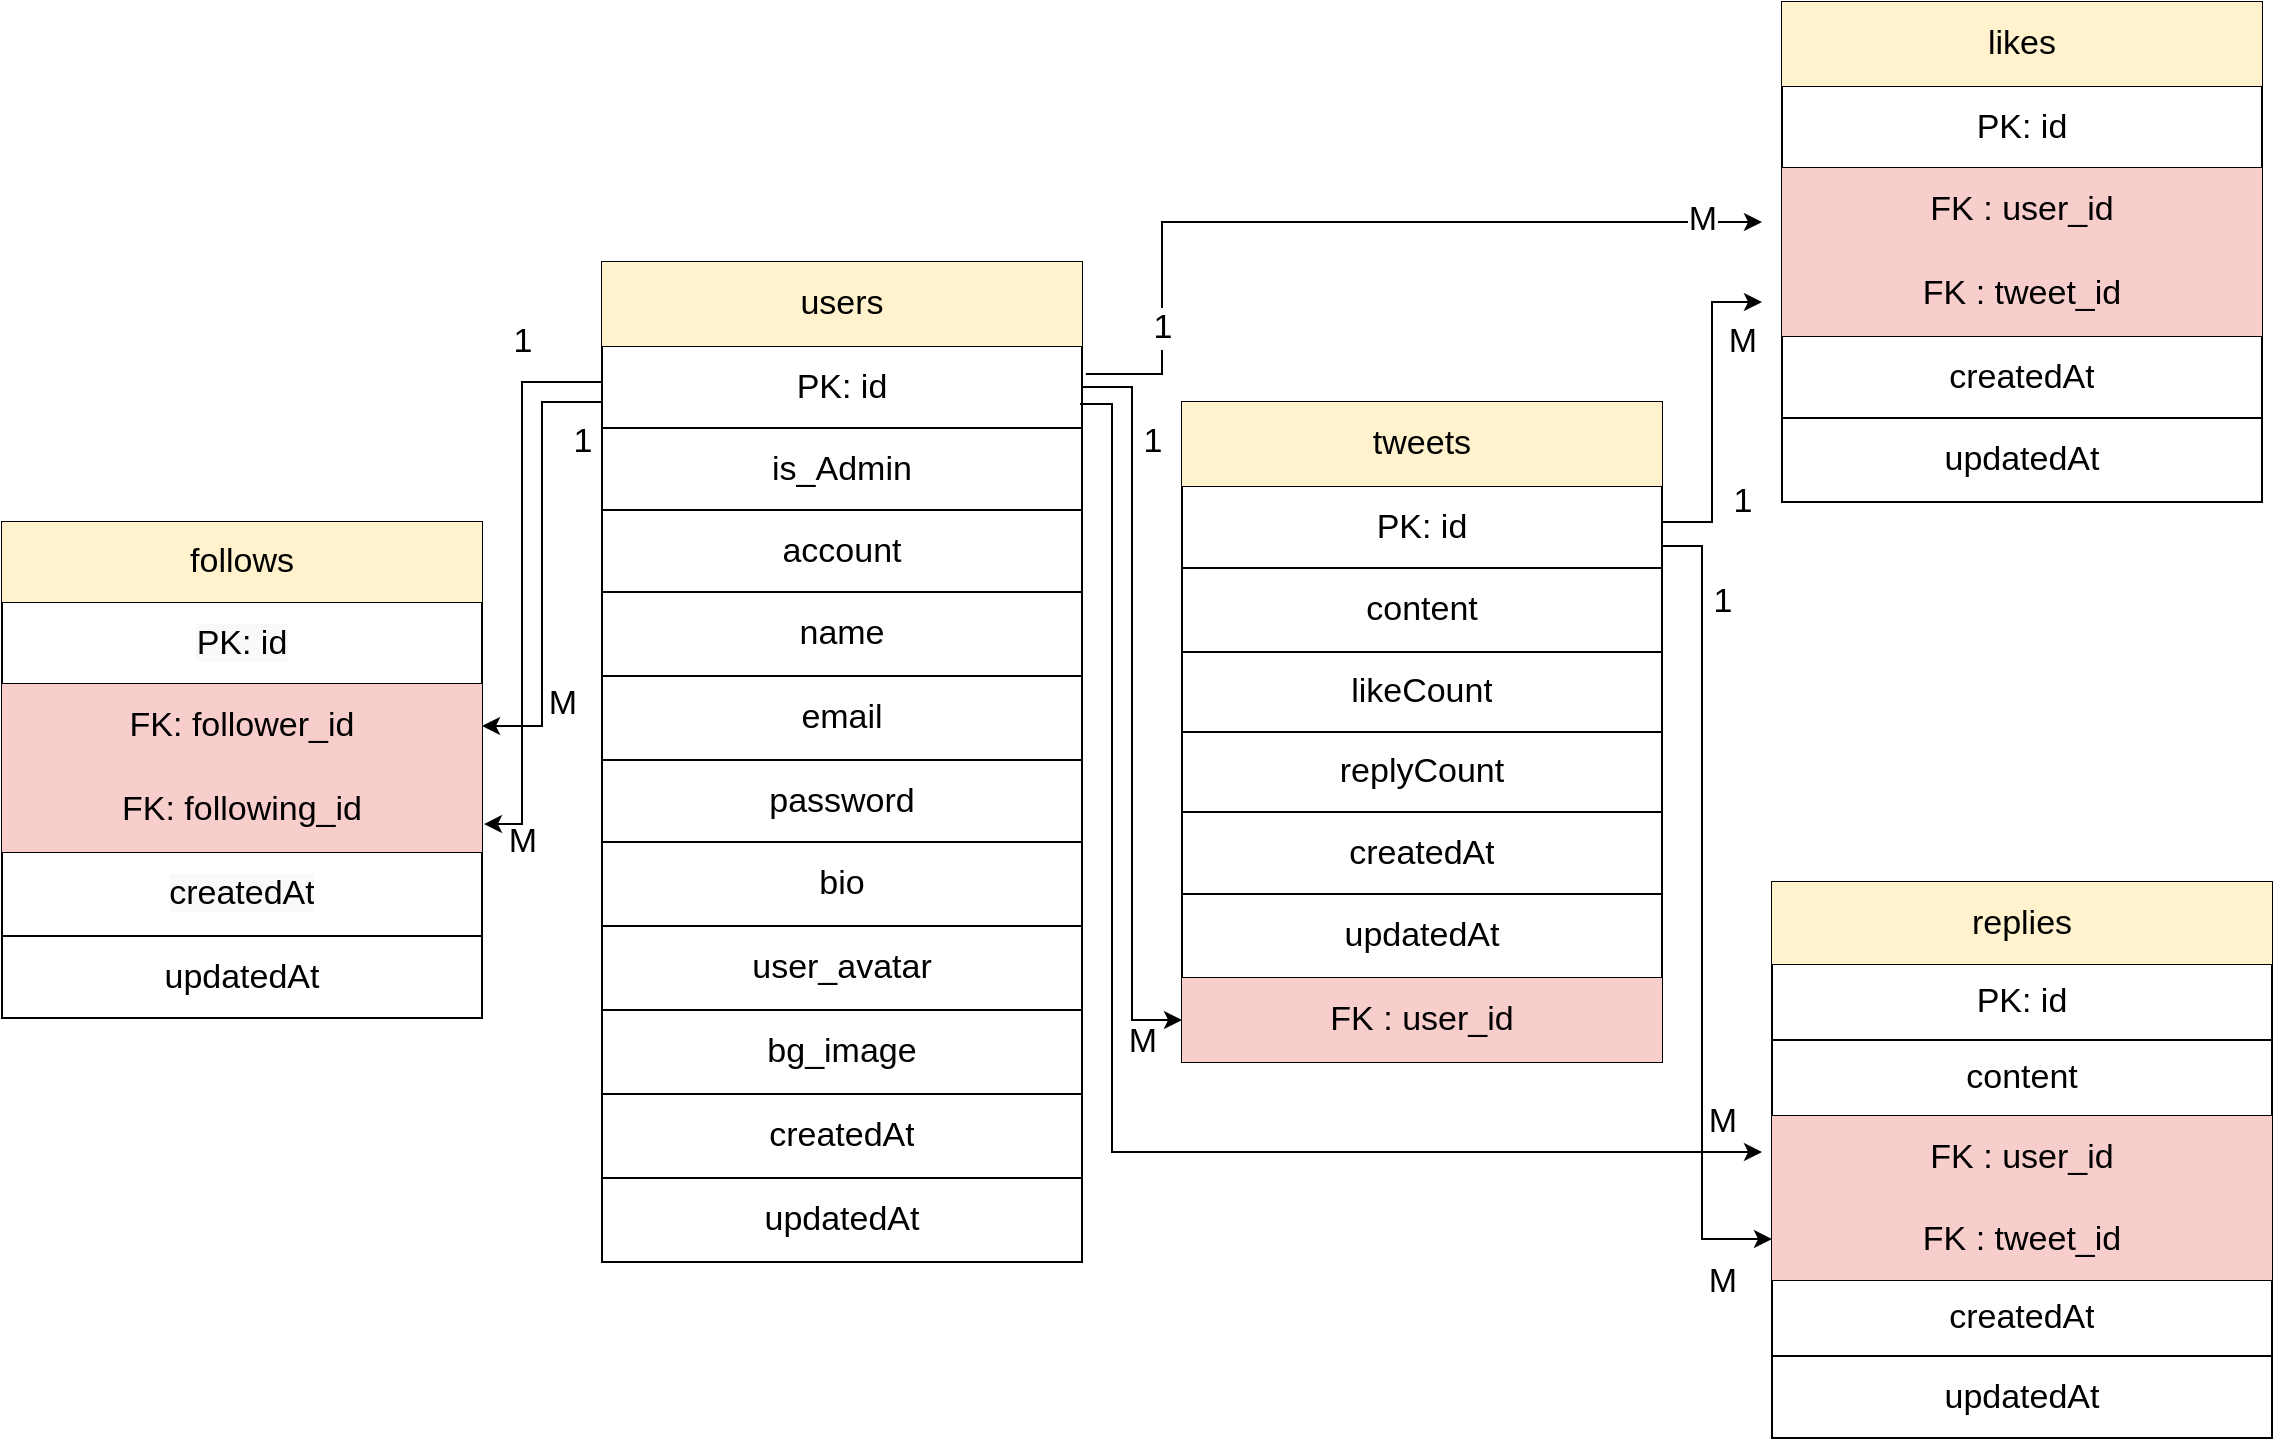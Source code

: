 <mxfile version="14.8.0" type="github">
  <diagram id="bXb1NenM_AdI7LzZEwRG" name="Page-1">
    <mxGraphModel dx="1316" dy="1041" grid="1" gridSize="10" guides="1" tooltips="1" connect="1" arrows="1" fold="1" page="1" pageScale="1" pageWidth="1169" pageHeight="827" math="0" shadow="0">
      <root>
        <mxCell id="0" />
        <mxCell id="1" parent="0" />
        <mxCell id="aOV9hmeAfIXfkGsddctS-69" value="" style="shape=table;startSize=0;container=1;collapsible=0;childLayout=tableLayout;fontSize=17;" vertex="1" parent="1">
          <mxGeometry x="10" y="310" width="240" height="248" as="geometry" />
        </mxCell>
        <mxCell id="aOV9hmeAfIXfkGsddctS-70" value="" style="shape=partialRectangle;collapsible=0;dropTarget=0;pointerEvents=0;fillColor=none;top=0;left=0;bottom=0;right=0;points=[[0,0.5],[1,0.5]];portConstraint=eastwest;fontSize=17;" vertex="1" parent="aOV9hmeAfIXfkGsddctS-69">
          <mxGeometry width="240" height="40" as="geometry" />
        </mxCell>
        <mxCell id="aOV9hmeAfIXfkGsddctS-71" value="follows" style="shape=partialRectangle;html=1;whiteSpace=wrap;connectable=0;overflow=hidden;fillColor=#fff2cc;top=0;left=0;bottom=0;right=0;strokeColor=#d6b656;fontSize=17;" vertex="1" parent="aOV9hmeAfIXfkGsddctS-70">
          <mxGeometry width="240" height="40" as="geometry" />
        </mxCell>
        <mxCell id="aOV9hmeAfIXfkGsddctS-72" value="" style="shape=partialRectangle;collapsible=0;dropTarget=0;pointerEvents=0;fillColor=none;top=0;left=0;bottom=0;right=0;points=[[0,0.5],[1,0.5]];portConstraint=eastwest;fontSize=17;" vertex="1" parent="aOV9hmeAfIXfkGsddctS-69">
          <mxGeometry y="40" width="240" height="41" as="geometry" />
        </mxCell>
        <mxCell id="aOV9hmeAfIXfkGsddctS-73" value="&lt;meta charset=&quot;utf-8&quot;&gt;&lt;span style=&quot;color: rgb(0, 0, 0); font-family: helvetica; font-size: 17px; font-style: normal; font-weight: 400; letter-spacing: normal; text-align: center; text-indent: 0px; text-transform: none; word-spacing: 0px; background-color: rgb(248, 249, 250); display: inline; float: none;&quot;&gt;PK: id&lt;/span&gt;" style="shape=partialRectangle;html=1;whiteSpace=wrap;connectable=0;overflow=hidden;fillColor=none;top=0;left=0;bottom=0;right=0;fontSize=17;" vertex="1" parent="aOV9hmeAfIXfkGsddctS-72">
          <mxGeometry width="240" height="41" as="geometry" />
        </mxCell>
        <mxCell id="aOV9hmeAfIXfkGsddctS-74" value="" style="shape=partialRectangle;collapsible=0;dropTarget=0;pointerEvents=0;fillColor=none;top=0;left=0;bottom=0;right=0;points=[[0,0.5],[1,0.5]];portConstraint=eastwest;fontSize=17;" vertex="1" parent="aOV9hmeAfIXfkGsddctS-69">
          <mxGeometry y="81" width="240" height="42" as="geometry" />
        </mxCell>
        <mxCell id="aOV9hmeAfIXfkGsddctS-75" value="FK: follower_id" style="shape=partialRectangle;html=1;whiteSpace=wrap;connectable=0;overflow=hidden;fillColor=#f8cecc;top=0;left=0;bottom=0;right=0;fontSize=17;strokeColor=#b85450;" vertex="1" parent="aOV9hmeAfIXfkGsddctS-74">
          <mxGeometry width="240" height="42" as="geometry" />
        </mxCell>
        <mxCell id="aOV9hmeAfIXfkGsddctS-146" style="shape=partialRectangle;collapsible=0;dropTarget=0;pointerEvents=0;fillColor=none;top=0;left=0;bottom=0;right=0;points=[[0,0.5],[1,0.5]];portConstraint=eastwest;fontSize=17;" vertex="1" parent="aOV9hmeAfIXfkGsddctS-69">
          <mxGeometry y="123" width="240" height="42" as="geometry" />
        </mxCell>
        <mxCell id="aOV9hmeAfIXfkGsddctS-147" value="FK: following_id" style="shape=partialRectangle;html=1;whiteSpace=wrap;connectable=0;overflow=hidden;fillColor=#f8cecc;top=0;left=0;bottom=0;right=0;fontSize=17;strokeColor=#b85450;" vertex="1" parent="aOV9hmeAfIXfkGsddctS-146">
          <mxGeometry width="240" height="42" as="geometry" />
        </mxCell>
        <mxCell id="aOV9hmeAfIXfkGsddctS-76" value="" style="shape=partialRectangle;collapsible=0;dropTarget=0;pointerEvents=0;fillColor=none;top=0;left=0;bottom=0;right=0;points=[[0,0.5],[1,0.5]];portConstraint=eastwest;fontSize=17;" vertex="1" parent="aOV9hmeAfIXfkGsddctS-69">
          <mxGeometry y="165" width="240" height="42" as="geometry" />
        </mxCell>
        <mxCell id="aOV9hmeAfIXfkGsddctS-77" value="&lt;meta charset=&quot;utf-8&quot;&gt;&lt;span style=&quot;color: rgb(0, 0, 0); font-family: helvetica; font-size: 17px; font-style: normal; font-weight: 400; letter-spacing: normal; text-align: center; text-indent: 0px; text-transform: none; word-spacing: 0px; background-color: rgb(248, 249, 250); display: inline; float: none;&quot;&gt;createdAt&lt;/span&gt;" style="shape=partialRectangle;html=1;whiteSpace=wrap;connectable=0;overflow=hidden;fillColor=none;top=0;left=0;bottom=0;right=0;fontSize=17;" vertex="1" parent="aOV9hmeAfIXfkGsddctS-76">
          <mxGeometry width="240" height="42" as="geometry" />
        </mxCell>
        <mxCell id="aOV9hmeAfIXfkGsddctS-78" value="" style="shape=partialRectangle;collapsible=0;dropTarget=0;pointerEvents=0;fillColor=none;top=0;left=0;bottom=0;right=0;points=[[0,0.5],[1,0.5]];portConstraint=eastwest;fontSize=17;" vertex="1" parent="aOV9hmeAfIXfkGsddctS-69">
          <mxGeometry y="207" width="240" height="41" as="geometry" />
        </mxCell>
        <mxCell id="aOV9hmeAfIXfkGsddctS-79" value="&lt;span&gt;updatedAt&lt;/span&gt;" style="shape=partialRectangle;html=1;whiteSpace=wrap;connectable=0;overflow=hidden;fillColor=none;top=0;left=0;bottom=0;right=0;fontSize=17;" vertex="1" parent="aOV9hmeAfIXfkGsddctS-78">
          <mxGeometry width="240" height="41" as="geometry" />
        </mxCell>
        <mxCell id="aOV9hmeAfIXfkGsddctS-82" value="" style="shape=table;startSize=0;container=1;collapsible=0;childLayout=tableLayout;fontSize=17;" vertex="1" parent="1">
          <mxGeometry x="310" y="180" width="240" height="500" as="geometry" />
        </mxCell>
        <mxCell id="aOV9hmeAfIXfkGsddctS-83" value="" style="shape=partialRectangle;collapsible=0;dropTarget=0;pointerEvents=0;fillColor=none;top=0;left=0;bottom=0;right=0;points=[[0,0.5],[1,0.5]];portConstraint=eastwest;fontSize=17;" vertex="1" parent="aOV9hmeAfIXfkGsddctS-82">
          <mxGeometry width="240" height="42" as="geometry" />
        </mxCell>
        <mxCell id="aOV9hmeAfIXfkGsddctS-84" value="users" style="shape=partialRectangle;html=1;whiteSpace=wrap;connectable=0;overflow=hidden;fillColor=#fff2cc;top=0;left=0;bottom=0;right=0;strokeColor=#d6b656;fontSize=17;" vertex="1" parent="aOV9hmeAfIXfkGsddctS-83">
          <mxGeometry width="240" height="42" as="geometry" />
        </mxCell>
        <mxCell id="aOV9hmeAfIXfkGsddctS-85" value="" style="shape=partialRectangle;collapsible=0;dropTarget=0;pointerEvents=0;fillColor=none;top=0;left=0;bottom=0;right=0;points=[[0,0.5],[1,0.5]];portConstraint=eastwest;fontSize=17;" vertex="1" parent="aOV9hmeAfIXfkGsddctS-82">
          <mxGeometry y="42" width="240" height="41" as="geometry" />
        </mxCell>
        <mxCell id="aOV9hmeAfIXfkGsddctS-86" value="PK: id" style="shape=partialRectangle;html=1;whiteSpace=wrap;connectable=0;overflow=hidden;fillColor=none;top=0;left=0;bottom=0;right=0;fontSize=17;" vertex="1" parent="aOV9hmeAfIXfkGsddctS-85">
          <mxGeometry width="240" height="41" as="geometry" />
        </mxCell>
        <mxCell id="aOV9hmeAfIXfkGsddctS-142" style="shape=partialRectangle;collapsible=0;dropTarget=0;pointerEvents=0;fillColor=none;top=0;left=0;bottom=0;right=0;points=[[0,0.5],[1,0.5]];portConstraint=eastwest;fontSize=17;" vertex="1" parent="aOV9hmeAfIXfkGsddctS-82">
          <mxGeometry y="83" width="240" height="41" as="geometry" />
        </mxCell>
        <mxCell id="aOV9hmeAfIXfkGsddctS-143" value="is_Admin" style="shape=partialRectangle;html=1;whiteSpace=wrap;connectable=0;overflow=hidden;fillColor=none;top=0;left=0;bottom=0;right=0;fontSize=17;" vertex="1" parent="aOV9hmeAfIXfkGsddctS-142">
          <mxGeometry width="240" height="41" as="geometry" />
        </mxCell>
        <mxCell id="aOV9hmeAfIXfkGsddctS-144" style="shape=partialRectangle;collapsible=0;dropTarget=0;pointerEvents=0;fillColor=none;top=0;left=0;bottom=0;right=0;points=[[0,0.5],[1,0.5]];portConstraint=eastwest;fontSize=17;" vertex="1" parent="aOV9hmeAfIXfkGsddctS-82">
          <mxGeometry y="124" width="240" height="41" as="geometry" />
        </mxCell>
        <mxCell id="aOV9hmeAfIXfkGsddctS-145" value="account" style="shape=partialRectangle;html=1;whiteSpace=wrap;connectable=0;overflow=hidden;fillColor=none;top=0;left=0;bottom=0;right=0;fontSize=17;" vertex="1" parent="aOV9hmeAfIXfkGsddctS-144">
          <mxGeometry width="240" height="41" as="geometry" />
        </mxCell>
        <mxCell id="aOV9hmeAfIXfkGsddctS-87" value="" style="shape=partialRectangle;collapsible=0;dropTarget=0;pointerEvents=0;fillColor=none;top=0;left=0;bottom=0;right=0;points=[[0,0.5],[1,0.5]];portConstraint=eastwest;fontSize=17;" vertex="1" parent="aOV9hmeAfIXfkGsddctS-82">
          <mxGeometry y="165" width="240" height="42" as="geometry" />
        </mxCell>
        <mxCell id="aOV9hmeAfIXfkGsddctS-88" value="name" style="shape=partialRectangle;html=1;whiteSpace=wrap;connectable=0;overflow=hidden;fillColor=none;top=0;left=0;bottom=0;right=0;fontSize=17;" vertex="1" parent="aOV9hmeAfIXfkGsddctS-87">
          <mxGeometry width="240" height="42" as="geometry" />
        </mxCell>
        <mxCell id="aOV9hmeAfIXfkGsddctS-89" value="" style="shape=partialRectangle;collapsible=0;dropTarget=0;pointerEvents=0;fillColor=none;top=0;left=0;bottom=0;right=0;points=[[0,0.5],[1,0.5]];portConstraint=eastwest;fontSize=17;" vertex="1" parent="aOV9hmeAfIXfkGsddctS-82">
          <mxGeometry y="207" width="240" height="42" as="geometry" />
        </mxCell>
        <mxCell id="aOV9hmeAfIXfkGsddctS-90" value="email" style="shape=partialRectangle;html=1;whiteSpace=wrap;connectable=0;overflow=hidden;fillColor=none;top=0;left=0;bottom=0;right=0;fontSize=17;" vertex="1" parent="aOV9hmeAfIXfkGsddctS-89">
          <mxGeometry width="240" height="42" as="geometry" />
        </mxCell>
        <mxCell id="aOV9hmeAfIXfkGsddctS-91" value="" style="shape=partialRectangle;collapsible=0;dropTarget=0;pointerEvents=0;fillColor=none;top=0;left=0;bottom=0;right=0;points=[[0,0.5],[1,0.5]];portConstraint=eastwest;fontSize=17;" vertex="1" parent="aOV9hmeAfIXfkGsddctS-82">
          <mxGeometry y="249" width="240" height="41" as="geometry" />
        </mxCell>
        <mxCell id="aOV9hmeAfIXfkGsddctS-92" value="password" style="shape=partialRectangle;html=1;whiteSpace=wrap;connectable=0;overflow=hidden;fillColor=none;top=0;left=0;bottom=0;right=0;fontSize=17;" vertex="1" parent="aOV9hmeAfIXfkGsddctS-91">
          <mxGeometry width="240" height="41" as="geometry" />
        </mxCell>
        <mxCell id="aOV9hmeAfIXfkGsddctS-93" value="" style="shape=partialRectangle;collapsible=0;dropTarget=0;pointerEvents=0;fillColor=none;top=0;left=0;bottom=0;right=0;points=[[0,0.5],[1,0.5]];portConstraint=eastwest;fontSize=17;" vertex="1" parent="aOV9hmeAfIXfkGsddctS-82">
          <mxGeometry y="290" width="240" height="42" as="geometry" />
        </mxCell>
        <mxCell id="aOV9hmeAfIXfkGsddctS-94" value="bio" style="shape=partialRectangle;html=1;whiteSpace=wrap;connectable=0;overflow=hidden;fillColor=none;top=0;left=0;bottom=0;right=0;fontSize=17;" vertex="1" parent="aOV9hmeAfIXfkGsddctS-93">
          <mxGeometry width="240" height="42" as="geometry" />
        </mxCell>
        <mxCell id="aOV9hmeAfIXfkGsddctS-134" style="shape=partialRectangle;collapsible=0;dropTarget=0;pointerEvents=0;fillColor=none;top=0;left=0;bottom=0;right=0;points=[[0,0.5],[1,0.5]];portConstraint=eastwest;fontSize=17;" vertex="1" parent="aOV9hmeAfIXfkGsddctS-82">
          <mxGeometry y="332" width="240" height="42" as="geometry" />
        </mxCell>
        <mxCell id="aOV9hmeAfIXfkGsddctS-135" value="user_avatar" style="shape=partialRectangle;html=1;whiteSpace=wrap;connectable=0;overflow=hidden;fillColor=none;top=0;left=0;bottom=0;right=0;fontSize=17;" vertex="1" parent="aOV9hmeAfIXfkGsddctS-134">
          <mxGeometry width="240" height="42" as="geometry" />
        </mxCell>
        <mxCell id="aOV9hmeAfIXfkGsddctS-136" style="shape=partialRectangle;collapsible=0;dropTarget=0;pointerEvents=0;fillColor=none;top=0;left=0;bottom=0;right=0;points=[[0,0.5],[1,0.5]];portConstraint=eastwest;fontSize=17;" vertex="1" parent="aOV9hmeAfIXfkGsddctS-82">
          <mxGeometry y="374" width="240" height="42" as="geometry" />
        </mxCell>
        <mxCell id="aOV9hmeAfIXfkGsddctS-137" value="bg_image" style="shape=partialRectangle;html=1;whiteSpace=wrap;connectable=0;overflow=hidden;fillColor=none;top=0;left=0;bottom=0;right=0;fontSize=17;" vertex="1" parent="aOV9hmeAfIXfkGsddctS-136">
          <mxGeometry width="240" height="42" as="geometry" />
        </mxCell>
        <mxCell id="aOV9hmeAfIXfkGsddctS-140" style="shape=partialRectangle;collapsible=0;dropTarget=0;pointerEvents=0;fillColor=none;top=0;left=0;bottom=0;right=0;points=[[0,0.5],[1,0.5]];portConstraint=eastwest;fontSize=17;" vertex="1" parent="aOV9hmeAfIXfkGsddctS-82">
          <mxGeometry y="416" width="240" height="42" as="geometry" />
        </mxCell>
        <mxCell id="aOV9hmeAfIXfkGsddctS-141" value="createdAt" style="shape=partialRectangle;html=1;whiteSpace=wrap;connectable=0;overflow=hidden;fillColor=none;top=0;left=0;bottom=0;right=0;fontSize=17;" vertex="1" parent="aOV9hmeAfIXfkGsddctS-140">
          <mxGeometry width="240" height="42" as="geometry" />
        </mxCell>
        <mxCell id="aOV9hmeAfIXfkGsddctS-138" style="shape=partialRectangle;collapsible=0;dropTarget=0;pointerEvents=0;fillColor=none;top=0;left=0;bottom=0;right=0;points=[[0,0.5],[1,0.5]];portConstraint=eastwest;fontSize=17;" vertex="1" parent="aOV9hmeAfIXfkGsddctS-82">
          <mxGeometry y="458" width="240" height="42" as="geometry" />
        </mxCell>
        <mxCell id="aOV9hmeAfIXfkGsddctS-139" value="updatedAt" style="shape=partialRectangle;html=1;whiteSpace=wrap;connectable=0;overflow=hidden;fillColor=none;top=0;left=0;bottom=0;right=0;fontSize=17;" vertex="1" parent="aOV9hmeAfIXfkGsddctS-138">
          <mxGeometry width="240" height="42" as="geometry" />
        </mxCell>
        <mxCell id="aOV9hmeAfIXfkGsddctS-95" value="" style="shape=table;startSize=0;container=1;collapsible=0;childLayout=tableLayout;fontSize=17;" vertex="1" parent="1">
          <mxGeometry x="600" y="250" width="240" height="330" as="geometry" />
        </mxCell>
        <mxCell id="aOV9hmeAfIXfkGsddctS-96" value="" style="shape=partialRectangle;collapsible=0;dropTarget=0;pointerEvents=0;fillColor=none;top=0;left=0;bottom=0;right=0;points=[[0,0.5],[1,0.5]];portConstraint=eastwest;fontSize=17;" vertex="1" parent="aOV9hmeAfIXfkGsddctS-95">
          <mxGeometry width="240" height="42" as="geometry" />
        </mxCell>
        <mxCell id="aOV9hmeAfIXfkGsddctS-97" value="tweets" style="shape=partialRectangle;html=1;whiteSpace=wrap;connectable=0;overflow=hidden;fillColor=#fff2cc;top=0;left=0;bottom=0;right=0;strokeColor=#d6b656;fontSize=17;" vertex="1" parent="aOV9hmeAfIXfkGsddctS-96">
          <mxGeometry width="240" height="42" as="geometry" />
        </mxCell>
        <mxCell id="aOV9hmeAfIXfkGsddctS-98" value="" style="shape=partialRectangle;collapsible=0;dropTarget=0;pointerEvents=0;fillColor=none;top=0;left=0;bottom=0;right=0;points=[[0,0.5],[1,0.5]];portConstraint=eastwest;fontSize=17;" vertex="1" parent="aOV9hmeAfIXfkGsddctS-95">
          <mxGeometry y="42" width="240" height="41" as="geometry" />
        </mxCell>
        <mxCell id="aOV9hmeAfIXfkGsddctS-99" value="&lt;span&gt;PK: id&lt;/span&gt;" style="shape=partialRectangle;html=1;whiteSpace=wrap;connectable=0;overflow=hidden;fillColor=none;top=0;left=0;bottom=0;right=0;fontSize=17;" vertex="1" parent="aOV9hmeAfIXfkGsddctS-98">
          <mxGeometry width="240" height="41" as="geometry" />
        </mxCell>
        <mxCell id="aOV9hmeAfIXfkGsddctS-100" value="" style="shape=partialRectangle;collapsible=0;dropTarget=0;pointerEvents=0;fillColor=none;top=0;left=0;bottom=0;right=0;points=[[0,0.5],[1,0.5]];portConstraint=eastwest;fontSize=17;" vertex="1" parent="aOV9hmeAfIXfkGsddctS-95">
          <mxGeometry y="83" width="240" height="42" as="geometry" />
        </mxCell>
        <mxCell id="aOV9hmeAfIXfkGsddctS-101" value="content" style="shape=partialRectangle;html=1;whiteSpace=wrap;connectable=0;overflow=hidden;fillColor=none;top=0;left=0;bottom=0;right=0;fontSize=17;" vertex="1" parent="aOV9hmeAfIXfkGsddctS-100">
          <mxGeometry width="240" height="42" as="geometry" />
        </mxCell>
        <mxCell id="aOV9hmeAfIXfkGsddctS-158" style="shape=partialRectangle;collapsible=0;dropTarget=0;pointerEvents=0;fillColor=none;top=0;left=0;bottom=0;right=0;points=[[0,0.5],[1,0.5]];portConstraint=eastwest;fontSize=17;" vertex="1" parent="aOV9hmeAfIXfkGsddctS-95">
          <mxGeometry y="125" width="240" height="40" as="geometry" />
        </mxCell>
        <mxCell id="aOV9hmeAfIXfkGsddctS-159" value="likeCount" style="shape=partialRectangle;html=1;whiteSpace=wrap;connectable=0;overflow=hidden;fillColor=none;top=0;left=0;bottom=0;right=0;fontSize=17;" vertex="1" parent="aOV9hmeAfIXfkGsddctS-158">
          <mxGeometry width="240" height="40" as="geometry" />
        </mxCell>
        <mxCell id="aOV9hmeAfIXfkGsddctS-160" style="shape=partialRectangle;collapsible=0;dropTarget=0;pointerEvents=0;fillColor=none;top=0;left=0;bottom=0;right=0;points=[[0,0.5],[1,0.5]];portConstraint=eastwest;fontSize=17;" vertex="1" parent="aOV9hmeAfIXfkGsddctS-95">
          <mxGeometry y="165" width="240" height="40" as="geometry" />
        </mxCell>
        <mxCell id="aOV9hmeAfIXfkGsddctS-161" value="replyCount" style="shape=partialRectangle;html=1;whiteSpace=wrap;connectable=0;overflow=hidden;fillColor=none;top=0;left=0;bottom=0;right=0;fontSize=17;" vertex="1" parent="aOV9hmeAfIXfkGsddctS-160">
          <mxGeometry width="240" height="40" as="geometry" />
        </mxCell>
        <mxCell id="aOV9hmeAfIXfkGsddctS-104" value="" style="shape=partialRectangle;collapsible=0;dropTarget=0;pointerEvents=0;fillColor=none;top=0;left=0;bottom=0;right=0;points=[[0,0.5],[1,0.5]];portConstraint=eastwest;fontSize=17;" vertex="1" parent="aOV9hmeAfIXfkGsddctS-95">
          <mxGeometry y="205" width="240" height="41" as="geometry" />
        </mxCell>
        <mxCell id="aOV9hmeAfIXfkGsddctS-105" value="&lt;span&gt;createdAt&lt;/span&gt;" style="shape=partialRectangle;html=1;whiteSpace=wrap;connectable=0;overflow=hidden;fillColor=none;top=0;left=0;bottom=0;right=0;fontSize=17;" vertex="1" parent="aOV9hmeAfIXfkGsddctS-104">
          <mxGeometry width="240" height="41" as="geometry" />
        </mxCell>
        <mxCell id="aOV9hmeAfIXfkGsddctS-106" value="" style="shape=partialRectangle;collapsible=0;dropTarget=0;pointerEvents=0;fillColor=none;top=0;left=0;bottom=0;right=0;points=[[0,0.5],[1,0.5]];portConstraint=eastwest;fontSize=17;" vertex="1" parent="aOV9hmeAfIXfkGsddctS-95">
          <mxGeometry y="246" width="240" height="42" as="geometry" />
        </mxCell>
        <mxCell id="aOV9hmeAfIXfkGsddctS-107" value="&lt;span&gt;updatedAt&lt;/span&gt;" style="shape=partialRectangle;html=1;whiteSpace=wrap;connectable=0;overflow=hidden;fillColor=none;top=0;left=0;bottom=0;right=0;fontSize=17;" vertex="1" parent="aOV9hmeAfIXfkGsddctS-106">
          <mxGeometry width="240" height="42" as="geometry" />
        </mxCell>
        <mxCell id="aOV9hmeAfIXfkGsddctS-164" style="shape=partialRectangle;collapsible=0;dropTarget=0;pointerEvents=0;fillColor=none;top=0;left=0;bottom=0;right=0;points=[[0,0.5],[1,0.5]];portConstraint=eastwest;fontSize=17;" vertex="1" parent="aOV9hmeAfIXfkGsddctS-95">
          <mxGeometry y="288" width="240" height="42" as="geometry" />
        </mxCell>
        <mxCell id="aOV9hmeAfIXfkGsddctS-165" value="FK : user_id" style="shape=partialRectangle;html=1;whiteSpace=wrap;connectable=0;overflow=hidden;fillColor=#f8cecc;top=0;left=0;bottom=0;right=0;fontSize=17;strokeColor=#b85450;" vertex="1" parent="aOV9hmeAfIXfkGsddctS-164">
          <mxGeometry width="240" height="42" as="geometry" />
        </mxCell>
        <mxCell id="aOV9hmeAfIXfkGsddctS-108" value="" style="shape=table;startSize=0;container=1;collapsible=0;childLayout=tableLayout;fontSize=17;" vertex="1" parent="1">
          <mxGeometry x="900" y="50" width="240" height="250" as="geometry" />
        </mxCell>
        <mxCell id="aOV9hmeAfIXfkGsddctS-109" value="" style="shape=partialRectangle;collapsible=0;dropTarget=0;pointerEvents=0;fillColor=none;top=0;left=0;bottom=0;right=0;points=[[0,0.5],[1,0.5]];portConstraint=eastwest;fontSize=17;" vertex="1" parent="aOV9hmeAfIXfkGsddctS-108">
          <mxGeometry width="240" height="42" as="geometry" />
        </mxCell>
        <mxCell id="aOV9hmeAfIXfkGsddctS-110" value="likes" style="shape=partialRectangle;html=1;whiteSpace=wrap;connectable=0;overflow=hidden;fillColor=#fff2cc;top=0;left=0;bottom=0;right=0;strokeColor=#d6b656;fontSize=17;" vertex="1" parent="aOV9hmeAfIXfkGsddctS-109">
          <mxGeometry width="240" height="42" as="geometry" />
        </mxCell>
        <mxCell id="aOV9hmeAfIXfkGsddctS-111" value="" style="shape=partialRectangle;collapsible=0;dropTarget=0;pointerEvents=0;fillColor=none;top=0;left=0;bottom=0;right=0;points=[[0,0.5],[1,0.5]];portConstraint=eastwest;fontSize=17;" vertex="1" parent="aOV9hmeAfIXfkGsddctS-108">
          <mxGeometry y="42" width="240" height="41" as="geometry" />
        </mxCell>
        <mxCell id="aOV9hmeAfIXfkGsddctS-112" value="&lt;span&gt;PK: id&lt;/span&gt;" style="shape=partialRectangle;html=1;whiteSpace=wrap;connectable=0;overflow=hidden;fillColor=none;top=0;left=0;bottom=0;right=0;fontSize=17;" vertex="1" parent="aOV9hmeAfIXfkGsddctS-111">
          <mxGeometry width="240" height="41" as="geometry" />
        </mxCell>
        <mxCell id="aOV9hmeAfIXfkGsddctS-113" value="" style="shape=partialRectangle;collapsible=0;dropTarget=0;pointerEvents=0;fillColor=none;top=0;left=0;bottom=0;right=0;points=[[0,0.5],[1,0.5]];portConstraint=eastwest;fontSize=17;" vertex="1" parent="aOV9hmeAfIXfkGsddctS-108">
          <mxGeometry y="83" width="240" height="42" as="geometry" />
        </mxCell>
        <mxCell id="aOV9hmeAfIXfkGsddctS-114" value="FK : user_id" style="shape=partialRectangle;html=1;whiteSpace=wrap;connectable=0;overflow=hidden;fillColor=#f8cecc;top=0;left=0;bottom=0;right=0;fontSize=17;strokeColor=#b85450;" vertex="1" parent="aOV9hmeAfIXfkGsddctS-113">
          <mxGeometry width="240" height="42" as="geometry" />
        </mxCell>
        <mxCell id="aOV9hmeAfIXfkGsddctS-115" value="" style="shape=partialRectangle;collapsible=0;dropTarget=0;pointerEvents=0;fillColor=none;top=0;left=0;bottom=0;right=0;points=[[0,0.5],[1,0.5]];portConstraint=eastwest;fontSize=17;" vertex="1" parent="aOV9hmeAfIXfkGsddctS-108">
          <mxGeometry y="125" width="240" height="42" as="geometry" />
        </mxCell>
        <mxCell id="aOV9hmeAfIXfkGsddctS-116" value="FK : tweet_id" style="shape=partialRectangle;html=1;whiteSpace=wrap;connectable=0;overflow=hidden;fillColor=#f8cecc;top=0;left=0;bottom=0;right=0;fontSize=17;strokeColor=#b85450;" vertex="1" parent="aOV9hmeAfIXfkGsddctS-115">
          <mxGeometry width="240" height="42" as="geometry" />
        </mxCell>
        <mxCell id="aOV9hmeAfIXfkGsddctS-117" value="" style="shape=partialRectangle;collapsible=0;dropTarget=0;pointerEvents=0;fillColor=none;top=0;left=0;bottom=0;right=0;points=[[0,0.5],[1,0.5]];portConstraint=eastwest;fontSize=17;" vertex="1" parent="aOV9hmeAfIXfkGsddctS-108">
          <mxGeometry y="167" width="240" height="41" as="geometry" />
        </mxCell>
        <mxCell id="aOV9hmeAfIXfkGsddctS-118" value="&lt;span&gt;createdAt&lt;/span&gt;" style="shape=partialRectangle;html=1;whiteSpace=wrap;connectable=0;overflow=hidden;fillColor=none;top=0;left=0;bottom=0;right=0;fontSize=17;" vertex="1" parent="aOV9hmeAfIXfkGsddctS-117">
          <mxGeometry width="240" height="41" as="geometry" />
        </mxCell>
        <mxCell id="aOV9hmeAfIXfkGsddctS-119" value="" style="shape=partialRectangle;collapsible=0;dropTarget=0;pointerEvents=0;fillColor=none;top=0;left=0;bottom=0;right=0;points=[[0,0.5],[1,0.5]];portConstraint=eastwest;fontSize=17;" vertex="1" parent="aOV9hmeAfIXfkGsddctS-108">
          <mxGeometry y="208" width="240" height="42" as="geometry" />
        </mxCell>
        <mxCell id="aOV9hmeAfIXfkGsddctS-120" value="&lt;span&gt;updatedAt&lt;/span&gt;" style="shape=partialRectangle;html=1;whiteSpace=wrap;connectable=0;overflow=hidden;fillColor=none;top=0;left=0;bottom=0;right=0;fontSize=17;" vertex="1" parent="aOV9hmeAfIXfkGsddctS-119">
          <mxGeometry width="240" height="42" as="geometry" />
        </mxCell>
        <mxCell id="aOV9hmeAfIXfkGsddctS-121" value="" style="shape=table;startSize=0;container=1;collapsible=0;childLayout=tableLayout;fontSize=17;" vertex="1" parent="1">
          <mxGeometry x="895" y="490" width="250" height="278" as="geometry" />
        </mxCell>
        <mxCell id="aOV9hmeAfIXfkGsddctS-122" value="" style="shape=partialRectangle;collapsible=0;dropTarget=0;pointerEvents=0;fillColor=none;top=0;left=0;bottom=0;right=0;points=[[0,0.5],[1,0.5]];portConstraint=eastwest;fontSize=17;" vertex="1" parent="aOV9hmeAfIXfkGsddctS-121">
          <mxGeometry width="250" height="41" as="geometry" />
        </mxCell>
        <mxCell id="aOV9hmeAfIXfkGsddctS-123" value="replies" style="shape=partialRectangle;html=1;whiteSpace=wrap;connectable=0;overflow=hidden;fillColor=#fff2cc;top=0;left=0;bottom=0;right=0;strokeColor=#d6b656;fontSize=17;" vertex="1" parent="aOV9hmeAfIXfkGsddctS-122">
          <mxGeometry width="250" height="41" as="geometry" />
        </mxCell>
        <mxCell id="aOV9hmeAfIXfkGsddctS-124" value="" style="shape=partialRectangle;collapsible=0;dropTarget=0;pointerEvents=0;fillColor=none;top=0;left=0;bottom=0;right=0;points=[[0,0.5],[1,0.5]];portConstraint=eastwest;fontSize=17;" vertex="1" parent="aOV9hmeAfIXfkGsddctS-121">
          <mxGeometry y="41" width="250" height="38" as="geometry" />
        </mxCell>
        <mxCell id="aOV9hmeAfIXfkGsddctS-125" value="&lt;span&gt;PK: id&lt;/span&gt;" style="shape=partialRectangle;html=1;whiteSpace=wrap;connectable=0;overflow=hidden;fillColor=none;top=0;left=0;bottom=0;right=0;fontSize=17;" vertex="1" parent="aOV9hmeAfIXfkGsddctS-124">
          <mxGeometry width="250" height="38" as="geometry" />
        </mxCell>
        <mxCell id="aOV9hmeAfIXfkGsddctS-172" style="shape=partialRectangle;collapsible=0;dropTarget=0;pointerEvents=0;fillColor=none;top=0;left=0;bottom=0;right=0;points=[[0,0.5],[1,0.5]];portConstraint=eastwest;fontSize=17;" vertex="1" parent="aOV9hmeAfIXfkGsddctS-121">
          <mxGeometry y="79" width="250" height="38" as="geometry" />
        </mxCell>
        <mxCell id="aOV9hmeAfIXfkGsddctS-173" value="content" style="shape=partialRectangle;html=1;whiteSpace=wrap;connectable=0;overflow=hidden;fillColor=none;top=0;left=0;bottom=0;right=0;fontSize=17;" vertex="1" parent="aOV9hmeAfIXfkGsddctS-172">
          <mxGeometry width="250" height="38" as="geometry" />
        </mxCell>
        <mxCell id="aOV9hmeAfIXfkGsddctS-126" value="" style="shape=partialRectangle;collapsible=0;dropTarget=0;pointerEvents=0;fillColor=none;top=0;left=0;bottom=0;right=0;points=[[0,0.5],[1,0.5]];portConstraint=eastwest;fontSize=17;" vertex="1" parent="aOV9hmeAfIXfkGsddctS-121">
          <mxGeometry y="117" width="250" height="41" as="geometry" />
        </mxCell>
        <mxCell id="aOV9hmeAfIXfkGsddctS-127" value="&lt;span&gt;FK : user_id&lt;/span&gt;" style="shape=partialRectangle;html=1;whiteSpace=wrap;connectable=0;overflow=hidden;fillColor=#f8cecc;top=0;left=0;bottom=0;right=0;fontSize=17;strokeColor=#b85450;" vertex="1" parent="aOV9hmeAfIXfkGsddctS-126">
          <mxGeometry width="250" height="41" as="geometry" />
        </mxCell>
        <mxCell id="aOV9hmeAfIXfkGsddctS-128" value="" style="shape=partialRectangle;collapsible=0;dropTarget=0;pointerEvents=0;fillColor=none;top=0;left=0;bottom=0;right=0;points=[[0,0.5],[1,0.5]];portConstraint=eastwest;fontSize=17;" vertex="1" parent="aOV9hmeAfIXfkGsddctS-121">
          <mxGeometry y="158" width="250" height="41" as="geometry" />
        </mxCell>
        <mxCell id="aOV9hmeAfIXfkGsddctS-129" value="&lt;span&gt;FK : tweet_id&lt;/span&gt;" style="shape=partialRectangle;html=1;whiteSpace=wrap;connectable=0;overflow=hidden;fillColor=#f8cecc;top=0;left=0;bottom=0;right=0;fontSize=17;strokeColor=#b85450;" vertex="1" parent="aOV9hmeAfIXfkGsddctS-128">
          <mxGeometry width="250" height="41" as="geometry" />
        </mxCell>
        <mxCell id="aOV9hmeAfIXfkGsddctS-130" value="" style="shape=partialRectangle;collapsible=0;dropTarget=0;pointerEvents=0;fillColor=none;top=0;left=0;bottom=0;right=0;points=[[0,0.5],[1,0.5]];portConstraint=eastwest;fontSize=17;" vertex="1" parent="aOV9hmeAfIXfkGsddctS-121">
          <mxGeometry y="199" width="250" height="38" as="geometry" />
        </mxCell>
        <mxCell id="aOV9hmeAfIXfkGsddctS-131" value="createdAt" style="shape=partialRectangle;html=1;whiteSpace=wrap;connectable=0;overflow=hidden;fillColor=none;top=0;left=0;bottom=0;right=0;fontSize=17;" vertex="1" parent="aOV9hmeAfIXfkGsddctS-130">
          <mxGeometry width="250" height="38" as="geometry" />
        </mxCell>
        <mxCell id="aOV9hmeAfIXfkGsddctS-132" value="" style="shape=partialRectangle;collapsible=0;dropTarget=0;pointerEvents=0;fillColor=none;top=0;left=0;bottom=0;right=0;points=[[0,0.5],[1,0.5]];portConstraint=eastwest;fontSize=17;" vertex="1" parent="aOV9hmeAfIXfkGsddctS-121">
          <mxGeometry y="237" width="250" height="41" as="geometry" />
        </mxCell>
        <mxCell id="aOV9hmeAfIXfkGsddctS-133" value="updatedAt" style="shape=partialRectangle;html=1;whiteSpace=wrap;connectable=0;overflow=hidden;fillColor=none;top=0;left=0;bottom=0;right=0;fontSize=17;" vertex="1" parent="aOV9hmeAfIXfkGsddctS-132">
          <mxGeometry width="250" height="41" as="geometry" />
        </mxCell>
        <mxCell id="aOV9hmeAfIXfkGsddctS-148" style="edgeStyle=orthogonalEdgeStyle;rounded=0;orthogonalLoop=1;jettySize=auto;html=1;exitX=0;exitY=0.5;exitDx=0;exitDy=0;fontSize=17;entryX=1;entryY=0.5;entryDx=0;entryDy=0;" edge="1" parent="1" source="aOV9hmeAfIXfkGsddctS-85" target="aOV9hmeAfIXfkGsddctS-74">
          <mxGeometry relative="1" as="geometry">
            <mxPoint x="280" y="420" as="targetPoint" />
            <Array as="points">
              <mxPoint x="310" y="250" />
              <mxPoint x="280" y="250" />
              <mxPoint x="280" y="412" />
            </Array>
          </mxGeometry>
        </mxCell>
        <mxCell id="aOV9hmeAfIXfkGsddctS-157" value="M" style="edgeLabel;html=1;align=center;verticalAlign=middle;resizable=0;points=[];fontSize=17;" vertex="1" connectable="0" parent="aOV9hmeAfIXfkGsddctS-148">
          <mxGeometry x="0.643" y="2" relative="1" as="geometry">
            <mxPoint x="8" as="offset" />
          </mxGeometry>
        </mxCell>
        <mxCell id="aOV9hmeAfIXfkGsddctS-149" style="edgeStyle=orthogonalEdgeStyle;rounded=0;orthogonalLoop=1;jettySize=auto;html=1;fontSize=17;entryX=1.004;entryY=0.667;entryDx=0;entryDy=0;entryPerimeter=0;exitX=0;exitY=0.5;exitDx=0;exitDy=0;" edge="1" parent="1" source="aOV9hmeAfIXfkGsddctS-85" target="aOV9hmeAfIXfkGsddctS-146">
          <mxGeometry relative="1" as="geometry">
            <mxPoint x="270" y="470" as="targetPoint" />
            <mxPoint x="300" y="240" as="sourcePoint" />
            <Array as="points">
              <mxPoint x="310" y="240" />
              <mxPoint x="270" y="240" />
              <mxPoint x="270" y="461" />
            </Array>
          </mxGeometry>
        </mxCell>
        <mxCell id="aOV9hmeAfIXfkGsddctS-154" value="1" style="text;html=1;resizable=0;autosize=1;align=center;verticalAlign=middle;points=[];fillColor=none;strokeColor=none;rounded=0;fontSize=17;" vertex="1" parent="1">
          <mxGeometry x="260" y="205" width="20" height="30" as="geometry" />
        </mxCell>
        <mxCell id="aOV9hmeAfIXfkGsddctS-155" value="1" style="text;html=1;align=center;verticalAlign=middle;resizable=0;points=[];autosize=1;strokeColor=none;fontSize=17;" vertex="1" parent="1">
          <mxGeometry x="290" y="255" width="20" height="30" as="geometry" />
        </mxCell>
        <mxCell id="aOV9hmeAfIXfkGsddctS-156" value="M" style="text;html=1;align=center;verticalAlign=middle;resizable=0;points=[];autosize=1;strokeColor=none;fontSize=17;" vertex="1" parent="1">
          <mxGeometry x="255" y="455" width="30" height="30" as="geometry" />
        </mxCell>
        <mxCell id="aOV9hmeAfIXfkGsddctS-167" value="" style="edgeStyle=elbowEdgeStyle;rounded=0;orthogonalLoop=1;jettySize=auto;html=1;fontSize=17;entryX=0;entryY=0.5;entryDx=0;entryDy=0;" edge="1" parent="1" source="aOV9hmeAfIXfkGsddctS-85" target="aOV9hmeAfIXfkGsddctS-164">
          <mxGeometry relative="1" as="geometry" />
        </mxCell>
        <mxCell id="aOV9hmeAfIXfkGsddctS-168" value="1" style="text;html=1;align=center;verticalAlign=middle;resizable=0;points=[];autosize=1;strokeColor=none;fontSize=17;" vertex="1" parent="1">
          <mxGeometry x="575" y="255" width="20" height="30" as="geometry" />
        </mxCell>
        <mxCell id="aOV9hmeAfIXfkGsddctS-169" value="M" style="text;html=1;align=center;verticalAlign=middle;resizable=0;points=[];autosize=1;strokeColor=none;fontSize=17;" vertex="1" parent="1">
          <mxGeometry x="565" y="555" width="30" height="30" as="geometry" />
        </mxCell>
        <mxCell id="aOV9hmeAfIXfkGsddctS-174" value="" style="edgeStyle=elbowEdgeStyle;rounded=0;orthogonalLoop=1;jettySize=auto;html=1;fontSize=17;exitX=1.008;exitY=0.341;exitDx=0;exitDy=0;exitPerimeter=0;" edge="1" parent="1" source="aOV9hmeAfIXfkGsddctS-85">
          <mxGeometry relative="1" as="geometry">
            <mxPoint x="890" y="160" as="targetPoint" />
            <Array as="points">
              <mxPoint x="590" y="160" />
            </Array>
          </mxGeometry>
        </mxCell>
        <mxCell id="aOV9hmeAfIXfkGsddctS-176" value="1" style="edgeLabel;html=1;align=center;verticalAlign=middle;resizable=0;points=[];fontSize=17;" vertex="1" connectable="0" parent="aOV9hmeAfIXfkGsddctS-174">
          <mxGeometry x="-0.699" relative="1" as="geometry">
            <mxPoint y="1" as="offset" />
          </mxGeometry>
        </mxCell>
        <mxCell id="aOV9hmeAfIXfkGsddctS-177" value="M" style="edgeLabel;html=1;align=center;verticalAlign=middle;resizable=0;points=[];fontSize=17;" vertex="1" connectable="0" parent="aOV9hmeAfIXfkGsddctS-174">
          <mxGeometry x="0.849" y="1" relative="1" as="geometry">
            <mxPoint x="1" as="offset" />
          </mxGeometry>
        </mxCell>
        <mxCell id="aOV9hmeAfIXfkGsddctS-178" value="" style="edgeStyle=elbowEdgeStyle;rounded=0;orthogonalLoop=1;jettySize=auto;html=1;fontSize=17;" edge="1" parent="1">
          <mxGeometry relative="1" as="geometry">
            <mxPoint x="840" y="310" as="sourcePoint" />
            <mxPoint x="890" y="200" as="targetPoint" />
          </mxGeometry>
        </mxCell>
        <mxCell id="aOV9hmeAfIXfkGsddctS-181" value="" style="edgeStyle=elbowEdgeStyle;rounded=0;orthogonalLoop=1;jettySize=auto;html=1;fontSize=17;entryX=0;entryY=0.5;entryDx=0;entryDy=0;exitX=1;exitY=0.732;exitDx=0;exitDy=0;exitPerimeter=0;" edge="1" parent="1" source="aOV9hmeAfIXfkGsddctS-98" target="aOV9hmeAfIXfkGsddctS-128">
          <mxGeometry relative="1" as="geometry">
            <mxPoint x="972" y="319.01" as="sourcePoint" />
            <Array as="points">
              <mxPoint x="860" y="350" />
              <mxPoint x="850" y="350" />
              <mxPoint x="860" y="440" />
              <mxPoint x="860" y="360" />
              <mxPoint x="870" y="450" />
              <mxPoint x="855" y="430" />
              <mxPoint x="850" y="370" />
              <mxPoint x="850" y="320" />
            </Array>
          </mxGeometry>
        </mxCell>
        <mxCell id="aOV9hmeAfIXfkGsddctS-180" value="M" style="text;html=1;align=center;verticalAlign=middle;resizable=0;points=[];autosize=1;strokeColor=none;fontSize=17;" vertex="1" parent="1">
          <mxGeometry x="865" y="205" width="30" height="30" as="geometry" />
        </mxCell>
        <mxCell id="aOV9hmeAfIXfkGsddctS-182" value="1&lt;br&gt;" style="text;html=1;align=center;verticalAlign=middle;resizable=0;points=[];autosize=1;strokeColor=none;fontSize=17;" vertex="1" parent="1">
          <mxGeometry x="870" y="285" width="20" height="30" as="geometry" />
        </mxCell>
        <mxCell id="aOV9hmeAfIXfkGsddctS-183" value="1" style="text;html=1;align=center;verticalAlign=middle;resizable=0;points=[];autosize=1;strokeColor=none;fontSize=17;" vertex="1" parent="1">
          <mxGeometry x="860" y="335" width="20" height="30" as="geometry" />
        </mxCell>
        <mxCell id="aOV9hmeAfIXfkGsddctS-184" value="M" style="text;html=1;align=center;verticalAlign=middle;resizable=0;points=[];autosize=1;strokeColor=none;fontSize=17;" vertex="1" parent="1">
          <mxGeometry x="855" y="595" width="30" height="30" as="geometry" />
        </mxCell>
        <mxCell id="aOV9hmeAfIXfkGsddctS-185" style="edgeStyle=elbowEdgeStyle;rounded=0;orthogonalLoop=1;jettySize=auto;html=1;fontSize=17;exitX=0.996;exitY=0.707;exitDx=0;exitDy=0;exitPerimeter=0;entryX=1.167;entryY=1;entryDx=0;entryDy=0;entryPerimeter=0;" edge="1" parent="1" source="aOV9hmeAfIXfkGsddctS-85" target="aOV9hmeAfIXfkGsddctS-184">
          <mxGeometry relative="1" as="geometry">
            <mxPoint x="870" y="630" as="targetPoint" />
            <Array as="points">
              <mxPoint x="565" y="290" />
            </Array>
          </mxGeometry>
        </mxCell>
        <mxCell id="aOV9hmeAfIXfkGsddctS-187" value="M" style="text;html=1;align=center;verticalAlign=middle;resizable=0;points=[];autosize=1;strokeColor=none;fontSize=17;" vertex="1" parent="1">
          <mxGeometry x="855" y="675" width="30" height="30" as="geometry" />
        </mxCell>
      </root>
    </mxGraphModel>
  </diagram>
</mxfile>
